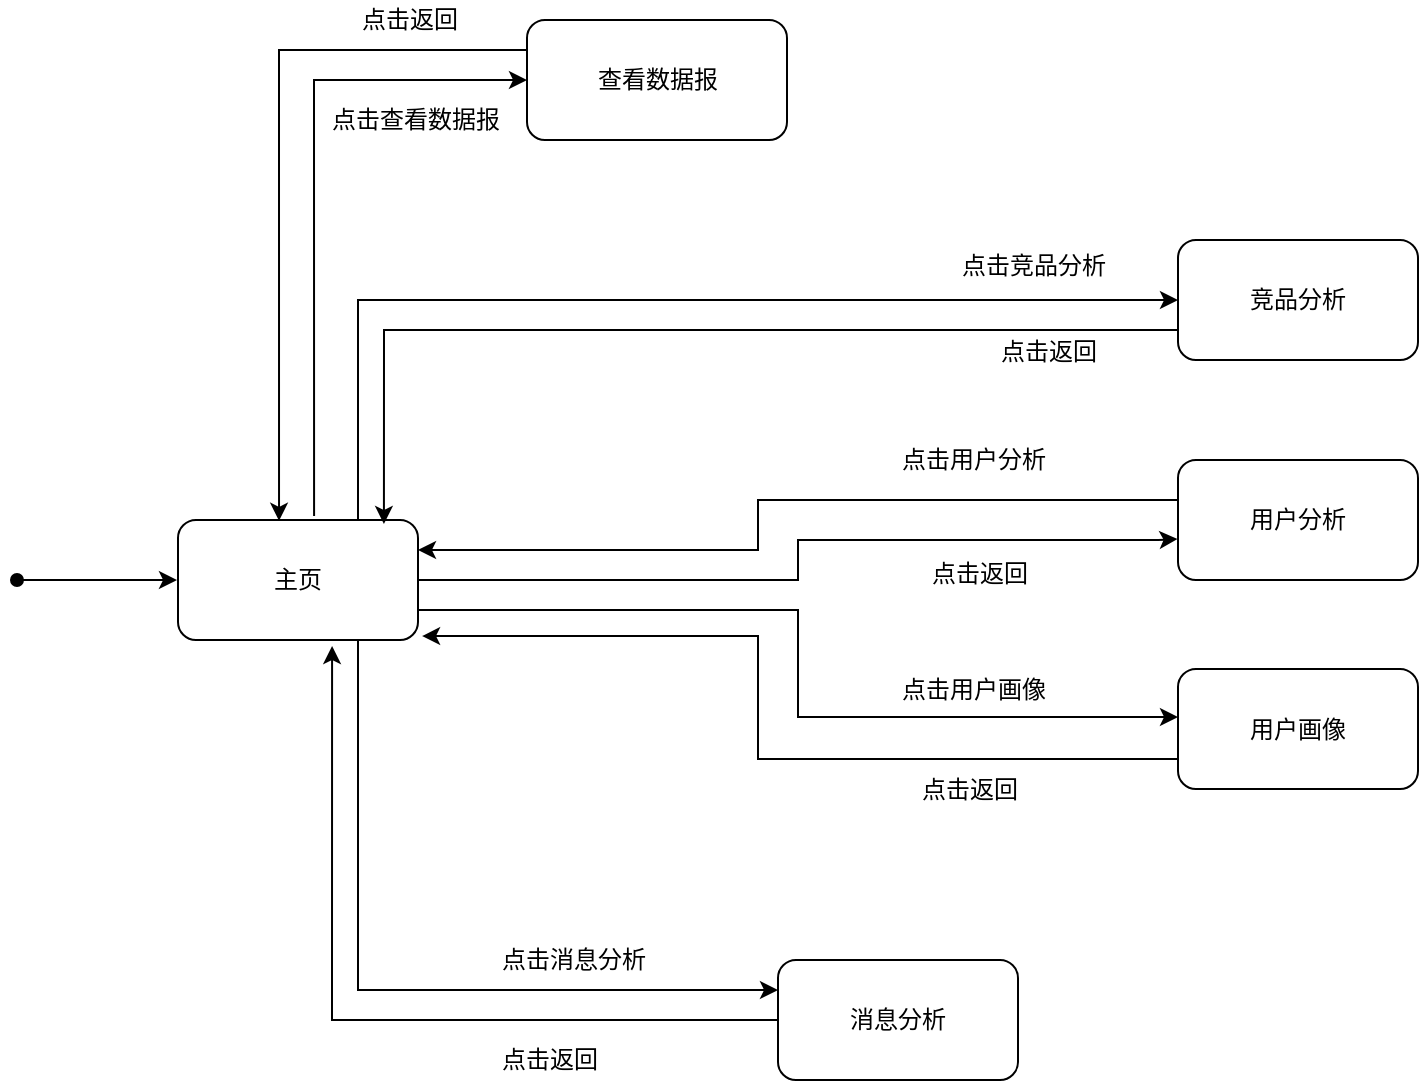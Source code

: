 <mxfile version="11.3.0" type="device" pages="1"><diagram id="WVd2R6kqAWwEGdouPvPZ" name="Page-1"><mxGraphModel dx="2614" dy="1320" grid="1" gridSize="10" guides="1" tooltips="1" connect="1" arrows="1" fold="1" page="1" pageScale="1" pageWidth="827" pageHeight="1169" math="0" shadow="0"><root><mxCell id="0"/><mxCell id="1" parent="0"/><mxCell id="8RhUwTR0LlwGHHIvEviS-3" value="" style="group" parent="1" vertex="1" connectable="0"><mxGeometry x="40" y="430" width="120" height="60" as="geometry"/></mxCell><mxCell id="8RhUwTR0LlwGHHIvEviS-1" value="" style="rounded=1;whiteSpace=wrap;html=1;" parent="8RhUwTR0LlwGHHIvEviS-3" vertex="1"><mxGeometry width="120" height="60" as="geometry"/></mxCell><mxCell id="8RhUwTR0LlwGHHIvEviS-2" value="主页" style="text;html=1;strokeColor=none;fillColor=none;align=center;verticalAlign=middle;whiteSpace=wrap;rounded=0;" parent="8RhUwTR0LlwGHHIvEviS-3" vertex="1"><mxGeometry x="40" y="20" width="40" height="20" as="geometry"/></mxCell><mxCell id="8RhUwTR0LlwGHHIvEviS-7" value="" style="group" parent="1" vertex="1" connectable="0"><mxGeometry x="540" y="290" width="120" height="60" as="geometry"/></mxCell><mxCell id="8RhUwTR0LlwGHHIvEviS-5" value="" style="rounded=1;whiteSpace=wrap;html=1;" parent="8RhUwTR0LlwGHHIvEviS-7" vertex="1"><mxGeometry width="120" height="60" as="geometry"/></mxCell><mxCell id="8RhUwTR0LlwGHHIvEviS-6" value="竞品分析" style="text;html=1;strokeColor=none;fillColor=none;align=center;verticalAlign=middle;whiteSpace=wrap;rounded=0;" parent="8RhUwTR0LlwGHHIvEviS-7" vertex="1"><mxGeometry x="35" y="20" width="50" height="20" as="geometry"/></mxCell><mxCell id="8RhUwTR0LlwGHHIvEviS-10" value="" style="group" parent="1" vertex="1" connectable="0"><mxGeometry x="540" y="400" width="120" height="60" as="geometry"/></mxCell><mxCell id="8RhUwTR0LlwGHHIvEviS-8" value="" style="rounded=1;whiteSpace=wrap;html=1;" parent="8RhUwTR0LlwGHHIvEviS-10" vertex="1"><mxGeometry width="120" height="60" as="geometry"/></mxCell><mxCell id="8RhUwTR0LlwGHHIvEviS-9" value="用户分析" style="text;html=1;strokeColor=none;fillColor=none;align=center;verticalAlign=middle;whiteSpace=wrap;rounded=0;" parent="8RhUwTR0LlwGHHIvEviS-10" vertex="1"><mxGeometry x="35" y="20" width="50" height="20" as="geometry"/></mxCell><mxCell id="8RhUwTR0LlwGHHIvEviS-30" style="edgeStyle=orthogonalEdgeStyle;rounded=0;orthogonalLoop=1;jettySize=auto;html=1;exitX=0;exitY=0.75;exitDx=0;exitDy=0;entryX=1.017;entryY=0.967;entryDx=0;entryDy=0;entryPerimeter=0;" parent="1" source="8RhUwTR0LlwGHHIvEviS-11" target="8RhUwTR0LlwGHHIvEviS-1" edge="1"><mxGeometry relative="1" as="geometry"><Array as="points"><mxPoint x="330" y="549"/><mxPoint x="330" y="488"/></Array></mxGeometry></mxCell><mxCell id="8RhUwTR0LlwGHHIvEviS-11" value="" style="rounded=1;whiteSpace=wrap;html=1;" parent="1" vertex="1"><mxGeometry x="540" y="504.5" width="120" height="60" as="geometry"/></mxCell><mxCell id="8RhUwTR0LlwGHHIvEviS-12" value="用户画像" style="text;html=1;strokeColor=none;fillColor=none;align=center;verticalAlign=middle;whiteSpace=wrap;rounded=0;" parent="1" vertex="1"><mxGeometry x="575" y="524.5" width="50" height="20" as="geometry"/></mxCell><mxCell id="8RhUwTR0LlwGHHIvEviS-36" style="edgeStyle=orthogonalEdgeStyle;rounded=0;orthogonalLoop=1;jettySize=auto;html=1;exitX=0;exitY=0.5;exitDx=0;exitDy=0;entryX=0.642;entryY=1.05;entryDx=0;entryDy=0;entryPerimeter=0;" parent="1" source="8RhUwTR0LlwGHHIvEviS-13" target="8RhUwTR0LlwGHHIvEviS-1" edge="1"><mxGeometry relative="1" as="geometry"><mxPoint x="120" y="500" as="targetPoint"/></mxGeometry></mxCell><mxCell id="8RhUwTR0LlwGHHIvEviS-13" value="" style="rounded=1;whiteSpace=wrap;html=1;" parent="1" vertex="1"><mxGeometry x="340" y="650" width="120" height="60" as="geometry"/></mxCell><mxCell id="8RhUwTR0LlwGHHIvEviS-14" value="消息分析" style="text;html=1;strokeColor=none;fillColor=none;align=center;verticalAlign=middle;whiteSpace=wrap;rounded=0;" parent="1" vertex="1"><mxGeometry x="375" y="670" width="50" height="20" as="geometry"/></mxCell><mxCell id="8RhUwTR0LlwGHHIvEviS-16" value="" style="group" parent="1" vertex="1" connectable="0"><mxGeometry x="214.5" y="180" width="130" height="60" as="geometry"/></mxCell><mxCell id="8RhUwTR0LlwGHHIvEviS-17" value="" style="rounded=1;whiteSpace=wrap;html=1;" parent="8RhUwTR0LlwGHHIvEviS-16" vertex="1"><mxGeometry width="130" height="60" as="geometry"/></mxCell><mxCell id="8RhUwTR0LlwGHHIvEviS-18" value="查看数据报" style="text;html=1;strokeColor=none;fillColor=none;align=center;verticalAlign=middle;whiteSpace=wrap;rounded=0;" parent="8RhUwTR0LlwGHHIvEviS-16" vertex="1"><mxGeometry x="30" y="20" width="70" height="20" as="geometry"/></mxCell><mxCell id="8RhUwTR0LlwGHHIvEviS-20" style="edgeStyle=orthogonalEdgeStyle;rounded=0;orthogonalLoop=1;jettySize=auto;html=1;exitX=0.75;exitY=0;exitDx=0;exitDy=0;entryX=0;entryY=0.5;entryDx=0;entryDy=0;" parent="1" source="8RhUwTR0LlwGHHIvEviS-1" target="8RhUwTR0LlwGHHIvEviS-5" edge="1"><mxGeometry relative="1" as="geometry"><mxPoint x="300" y="270" as="targetPoint"/></mxGeometry></mxCell><mxCell id="8RhUwTR0LlwGHHIvEviS-21" value="点击竞品分析" style="text;html=1;resizable=0;points=[];autosize=1;align=left;verticalAlign=top;spacingTop=-4;" parent="1" vertex="1"><mxGeometry x="430" y="293" width="90" height="20" as="geometry"/></mxCell><mxCell id="8RhUwTR0LlwGHHIvEviS-22" style="edgeStyle=orthogonalEdgeStyle;rounded=0;orthogonalLoop=1;jettySize=auto;html=1;exitX=0;exitY=0.75;exitDx=0;exitDy=0;entryX=0.858;entryY=0.033;entryDx=0;entryDy=0;entryPerimeter=0;" parent="1" source="8RhUwTR0LlwGHHIvEviS-5" target="8RhUwTR0LlwGHHIvEviS-1" edge="1"><mxGeometry relative="1" as="geometry"/></mxCell><mxCell id="8RhUwTR0LlwGHHIvEviS-24" value="点击返回" style="text;html=1;resizable=0;points=[];align=center;verticalAlign=middle;labelBackgroundColor=#ffffff;" parent="8RhUwTR0LlwGHHIvEviS-22" vertex="1" connectable="0"><mxGeometry x="-0.324" y="4" relative="1" as="geometry"><mxPoint x="101.5" y="6.5" as="offset"/></mxGeometry></mxCell><mxCell id="8RhUwTR0LlwGHHIvEviS-25" style="edgeStyle=orthogonalEdgeStyle;rounded=0;orthogonalLoop=1;jettySize=auto;html=1;exitX=1;exitY=0.5;exitDx=0;exitDy=0;entryX=-0.002;entryY=0.658;entryDx=0;entryDy=0;entryPerimeter=0;" parent="1" source="8RhUwTR0LlwGHHIvEviS-1" target="8RhUwTR0LlwGHHIvEviS-8" edge="1"><mxGeometry relative="1" as="geometry"><Array as="points"><mxPoint x="350" y="460"/><mxPoint x="350" y="440"/><mxPoint x="530" y="440"/><mxPoint x="530" y="439"/></Array></mxGeometry></mxCell><mxCell id="8RhUwTR0LlwGHHIvEviS-26" value="点击用户分析" style="text;html=1;resizable=0;points=[];autosize=1;align=left;verticalAlign=top;spacingTop=-4;" parent="1" vertex="1"><mxGeometry x="400" y="390" width="90" height="20" as="geometry"/></mxCell><mxCell id="8RhUwTR0LlwGHHIvEviS-27" style="edgeStyle=orthogonalEdgeStyle;rounded=0;orthogonalLoop=1;jettySize=auto;html=1;entryX=1;entryY=0.25;entryDx=0;entryDy=0;" parent="1" target="8RhUwTR0LlwGHHIvEviS-1" edge="1"><mxGeometry relative="1" as="geometry"><mxPoint x="260" y="460" as="targetPoint"/><Array as="points"><mxPoint x="330" y="420"/><mxPoint x="330" y="445"/></Array><mxPoint x="540" y="420" as="sourcePoint"/></mxGeometry></mxCell><mxCell id="8RhUwTR0LlwGHHIvEviS-28" value="点击返回" style="text;html=1;resizable=0;points=[];autosize=1;align=left;verticalAlign=top;spacingTop=-4;" parent="1" vertex="1"><mxGeometry x="415" y="446.5" width="60" height="20" as="geometry"/></mxCell><mxCell id="8RhUwTR0LlwGHHIvEviS-29" style="edgeStyle=orthogonalEdgeStyle;rounded=0;orthogonalLoop=1;jettySize=auto;html=1;exitX=1;exitY=0.75;exitDx=0;exitDy=0;entryX=0;entryY=0.4;entryDx=0;entryDy=0;entryPerimeter=0;" parent="1" source="8RhUwTR0LlwGHHIvEviS-1" target="8RhUwTR0LlwGHHIvEviS-11" edge="1"><mxGeometry relative="1" as="geometry"><mxPoint x="260" y="520" as="targetPoint"/></mxGeometry></mxCell><mxCell id="8RhUwTR0LlwGHHIvEviS-31" value="点击用户画像" style="text;html=1;resizable=0;points=[];autosize=1;align=left;verticalAlign=top;spacingTop=-4;" parent="1" vertex="1"><mxGeometry x="400" y="504.5" width="90" height="20" as="geometry"/></mxCell><mxCell id="8RhUwTR0LlwGHHIvEviS-33" value="点击返回" style="text;html=1;resizable=0;points=[];autosize=1;align=left;verticalAlign=top;spacingTop=-4;" parent="1" vertex="1"><mxGeometry x="410" y="554.5" width="60" height="20" as="geometry"/></mxCell><mxCell id="8RhUwTR0LlwGHHIvEviS-34" style="edgeStyle=orthogonalEdgeStyle;rounded=0;orthogonalLoop=1;jettySize=auto;html=1;exitX=0.75;exitY=1;exitDx=0;exitDy=0;entryX=0;entryY=0.25;entryDx=0;entryDy=0;" parent="1" source="8RhUwTR0LlwGHHIvEviS-1" target="8RhUwTR0LlwGHHIvEviS-13" edge="1"><mxGeometry relative="1" as="geometry"/></mxCell><mxCell id="8RhUwTR0LlwGHHIvEviS-35" value="点击消息分析" style="text;html=1;resizable=0;points=[];autosize=1;align=left;verticalAlign=top;spacingTop=-4;" parent="1" vertex="1"><mxGeometry x="200" y="640" width="90" height="20" as="geometry"/></mxCell><mxCell id="8RhUwTR0LlwGHHIvEviS-37" value="点击返回" style="text;html=1;resizable=0;points=[];autosize=1;align=left;verticalAlign=top;spacingTop=-4;" parent="1" vertex="1"><mxGeometry x="200" y="690" width="60" height="20" as="geometry"/></mxCell><mxCell id="8RhUwTR0LlwGHHIvEviS-38" style="edgeStyle=orthogonalEdgeStyle;rounded=0;orthogonalLoop=1;jettySize=auto;html=1;exitX=0.567;exitY=-0.033;exitDx=0;exitDy=0;exitPerimeter=0;entryX=0;entryY=0.5;entryDx=0;entryDy=0;" parent="1" source="8RhUwTR0LlwGHHIvEviS-1" edge="1" target="8RhUwTR0LlwGHHIvEviS-17"><mxGeometry relative="1" as="geometry"><mxPoint x="108" y="183" as="targetPoint"/><Array as="points"><mxPoint x="108" y="210"/></Array></mxGeometry></mxCell><mxCell id="8RhUwTR0LlwGHHIvEviS-39" value="点击查看数据报" style="text;html=1;resizable=0;points=[];autosize=1;align=left;verticalAlign=top;spacingTop=-4;" parent="1" vertex="1"><mxGeometry x="114.5" y="220" width="100" height="20" as="geometry"/></mxCell><mxCell id="8RhUwTR0LlwGHHIvEviS-41" value="点击返回" style="text;html=1;resizable=0;points=[];autosize=1;align=left;verticalAlign=top;spacingTop=-4;" parent="1" vertex="1"><mxGeometry x="130" y="170" width="60" height="20" as="geometry"/></mxCell><mxCell id="gCEJSJm2OWDo6O-gREZw-1" value="" style="edgeStyle=orthogonalEdgeStyle;rounded=0;orthogonalLoop=1;jettySize=auto;html=1;entryX=0;entryY=0.5;entryDx=0;entryDy=0;startArrow=oval;startFill=1;" edge="1" parent="1"><mxGeometry relative="1" as="geometry"><mxPoint x="-40.5" y="460" as="sourcePoint"/><mxPoint x="39.5" y="460" as="targetPoint"/></mxGeometry></mxCell><mxCell id="gCEJSJm2OWDo6O-gREZw-3" style="edgeStyle=orthogonalEdgeStyle;rounded=0;orthogonalLoop=1;jettySize=auto;html=1;exitX=0;exitY=0.25;exitDx=0;exitDy=0;entryX=0.421;entryY=0.007;entryDx=0;entryDy=0;entryPerimeter=0;" edge="1" parent="1" source="8RhUwTR0LlwGHHIvEviS-17" target="8RhUwTR0LlwGHHIvEviS-1"><mxGeometry relative="1" as="geometry"/></mxCell></root></mxGraphModel></diagram></mxfile>